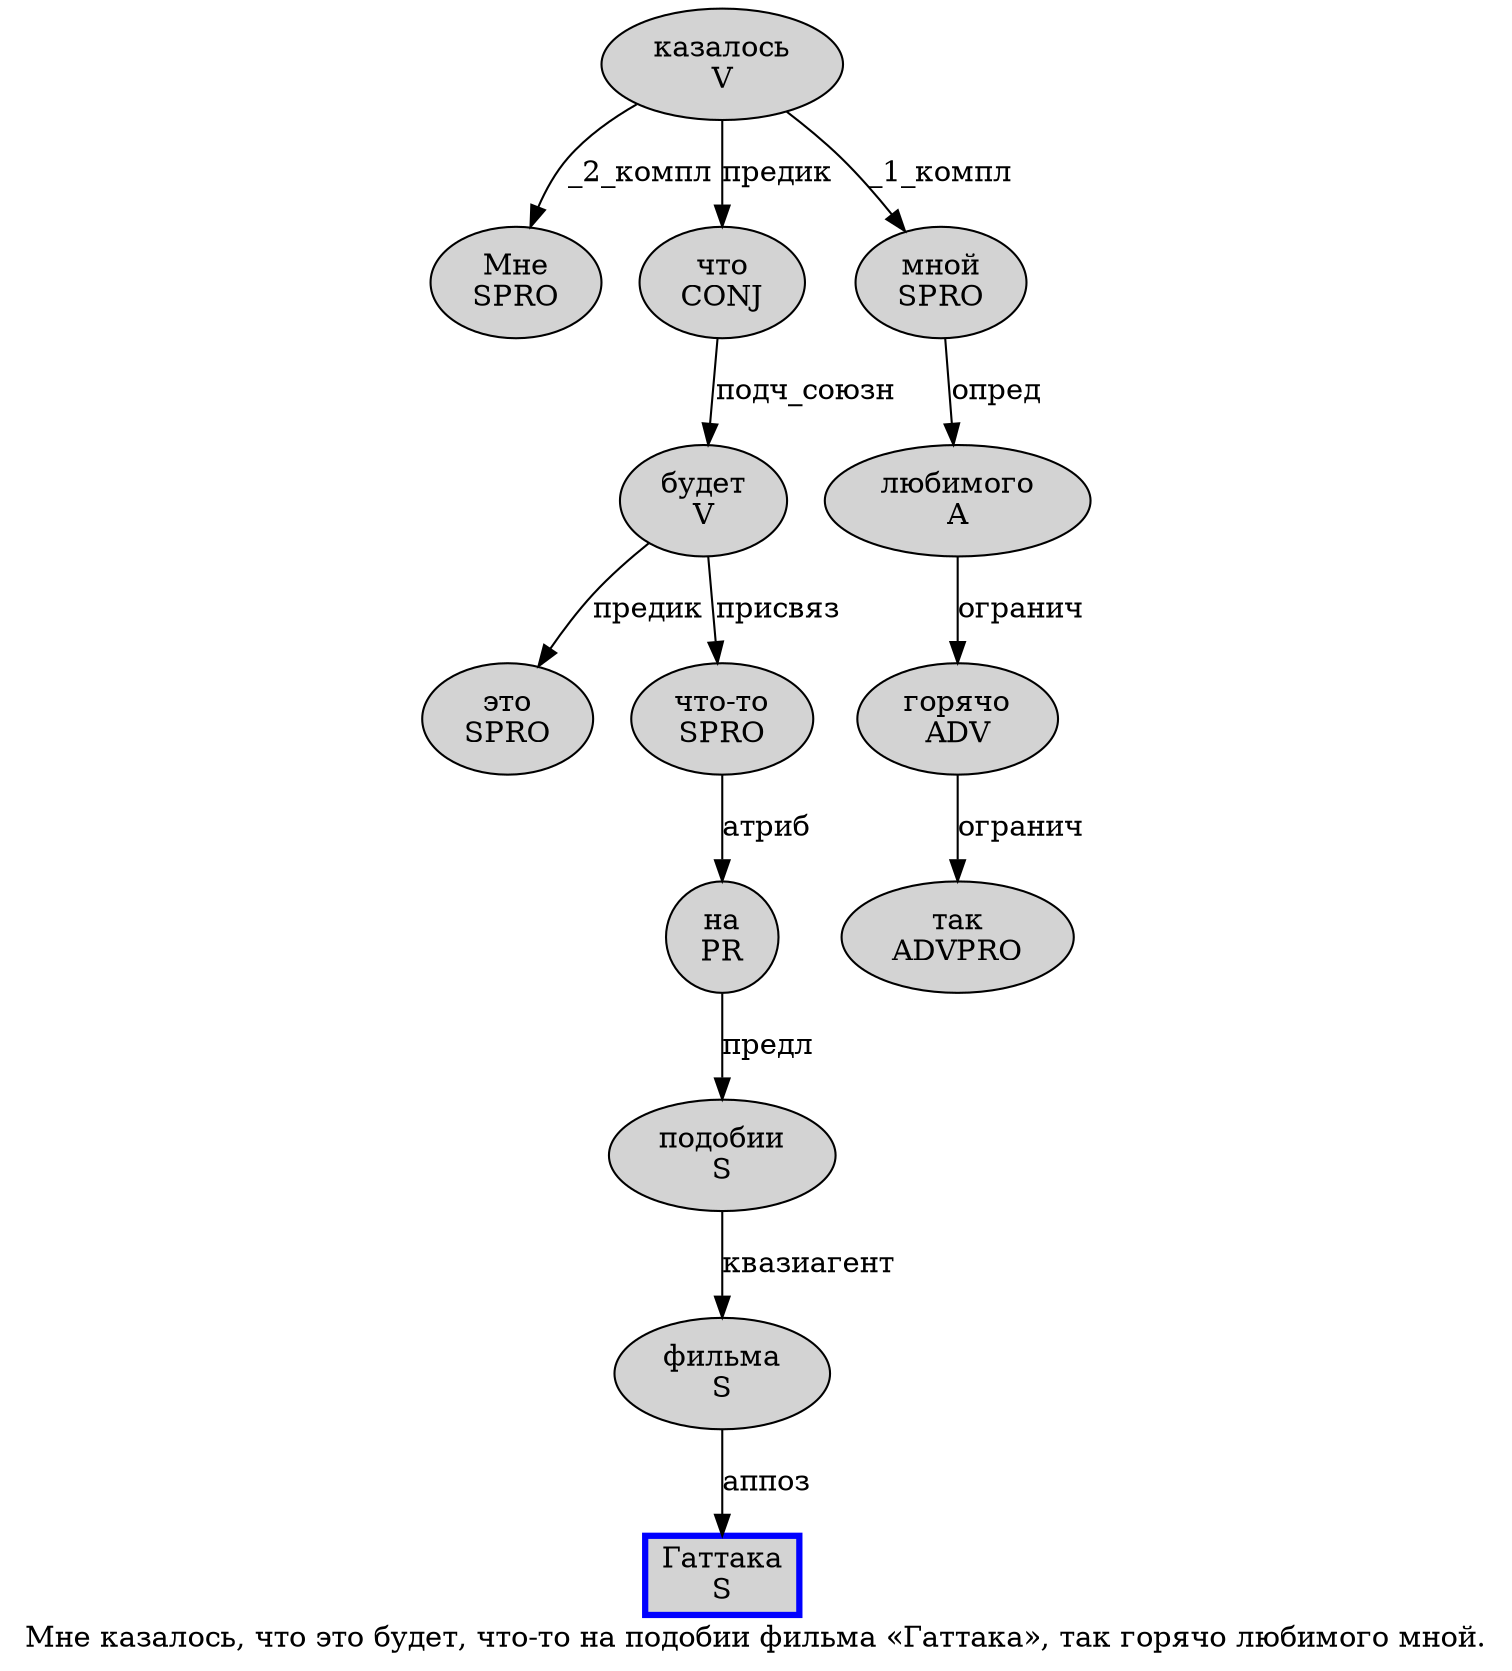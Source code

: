 digraph SENTENCE_2807 {
	graph [label="Мне казалось, что это будет, что-то на подобии фильма «Гаттака», так горячо любимого мной."]
	node [style=filled]
		0 [label="Мне
SPRO" color="" fillcolor=lightgray penwidth=1 shape=ellipse]
		1 [label="казалось
V" color="" fillcolor=lightgray penwidth=1 shape=ellipse]
		3 [label="что
CONJ" color="" fillcolor=lightgray penwidth=1 shape=ellipse]
		4 [label="это
SPRO" color="" fillcolor=lightgray penwidth=1 shape=ellipse]
		5 [label="будет
V" color="" fillcolor=lightgray penwidth=1 shape=ellipse]
		7 [label="что-то
SPRO" color="" fillcolor=lightgray penwidth=1 shape=ellipse]
		8 [label="на
PR" color="" fillcolor=lightgray penwidth=1 shape=ellipse]
		9 [label="подобии
S" color="" fillcolor=lightgray penwidth=1 shape=ellipse]
		10 [label="фильма
S" color="" fillcolor=lightgray penwidth=1 shape=ellipse]
		12 [label="Гаттака
S" color=blue fillcolor=lightgray penwidth=3 shape=box]
		15 [label="так
ADVPRO" color="" fillcolor=lightgray penwidth=1 shape=ellipse]
		16 [label="горячо
ADV" color="" fillcolor=lightgray penwidth=1 shape=ellipse]
		17 [label="любимого
A" color="" fillcolor=lightgray penwidth=1 shape=ellipse]
		18 [label="мной
SPRO" color="" fillcolor=lightgray penwidth=1 shape=ellipse]
			9 -> 10 [label="квазиагент"]
			1 -> 0 [label="_2_компл"]
			1 -> 3 [label="предик"]
			1 -> 18 [label="_1_компл"]
			17 -> 16 [label="огранич"]
			3 -> 5 [label="подч_союзн"]
			16 -> 15 [label="огранич"]
			18 -> 17 [label="опред"]
			5 -> 4 [label="предик"]
			5 -> 7 [label="присвяз"]
			7 -> 8 [label="атриб"]
			8 -> 9 [label="предл"]
			10 -> 12 [label="аппоз"]
}